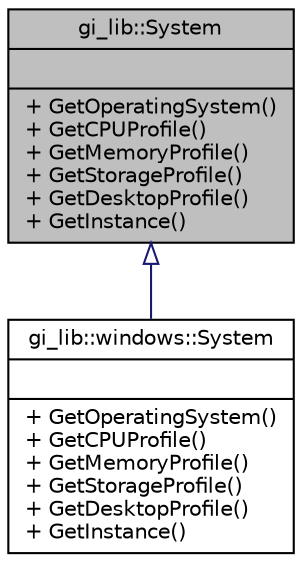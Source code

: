 digraph "gi_lib::System"
{
  edge [fontname="Helvetica",fontsize="10",labelfontname="Helvetica",labelfontsize="10"];
  node [fontname="Helvetica",fontsize="10",shape=record];
  Node1 [label="{gi_lib::System\n||+ GetOperatingSystem()\l+ GetCPUProfile()\l+ GetMemoryProfile()\l+ GetStorageProfile()\l+ GetDesktopProfile()\l+ GetInstance()\l}",height=0.2,width=0.4,color="black", fillcolor="grey75", style="filled", fontcolor="black"];
  Node1 -> Node2 [dir="back",color="midnightblue",fontsize="10",style="solid",arrowtail="onormal",fontname="Helvetica"];
  Node2 [label="{gi_lib::windows::System\n||+ GetOperatingSystem()\l+ GetCPUProfile()\l+ GetMemoryProfile()\l+ GetStorageProfile()\l+ GetDesktopProfile()\l+ GetInstance()\l}",height=0.2,width=0.4,color="black", fillcolor="white", style="filled",URL="$classgi__lib_1_1windows_1_1_system.html",tooltip="Exposes methods to query system&#39;s capabilities under Windows. "];
}
